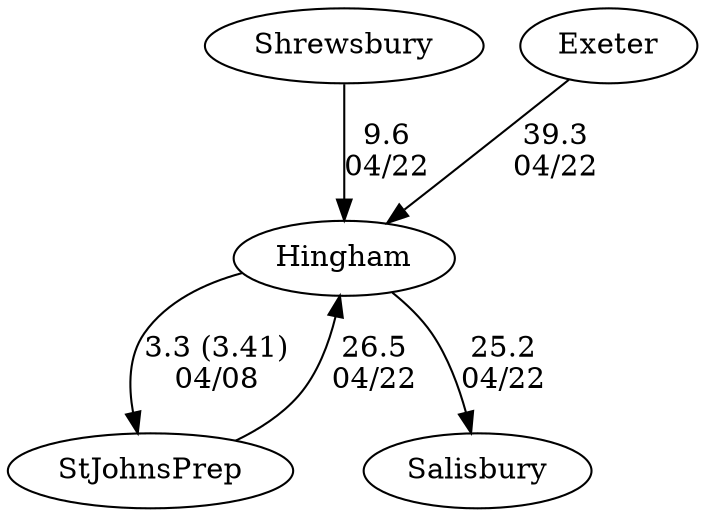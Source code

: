 digraph boys4eightsHingham {Hingham [URL="boys4eightsHinghamHingham.html"];Shrewsbury [URL="boys4eightsHinghamShrewsbury.html"];StJohnsPrep [URL="boys4eightsHinghamStJohnsPrep.html"];Exeter [URL="boys4eightsHinghamExeter.html"];Salisbury [URL="boys4eightsHinghamSalisbury.html"];Exeter -> Hingham[label="39.3
04/22", weight="61", tooltip="NEIRA Boys & Girls Eights,Exeter Invitational			
Distance: 1500 Conditions: Slight cross-head wind from Lane 6 Comments: Races were floating starts, please do not compare times. G1 started 100 meters over the line, G2 started 100 meters behind the line, G3 started 50 meters behind the line. A special thank you to St. John's and Shrewsbury for hosting the day. Exeter wins the Kent/Exeter point trophy. Kent win the inaugural Southborough Cup between Kent and St. John's in the B1 Race.
None", URL="http://www.row2k.com/results/resultspage.cfm?UID=400D210525A078B37DBC3D8532AEBFDB&cat=5", random="random"]; 
StJohnsPrep -> Hingham[label="26.5
04/22", weight="74", tooltip="NEIRA Boys & Girls Eights,Exeter Invitational			
Distance: 1500 Conditions: Slight cross-head wind from Lane 6 Comments: Races were floating starts, please do not compare times. G1 started 100 meters over the line, G2 started 100 meters behind the line, G3 started 50 meters behind the line. A special thank you to St. John's and Shrewsbury for hosting the day. Exeter wins the Kent/Exeter point trophy. Kent win the inaugural Southborough Cup between Kent and St. John's in the B1 Race.
None", URL="http://www.row2k.com/results/resultspage.cfm?UID=400D210525A078B37DBC3D8532AEBFDB&cat=5", random="random"]; 
Shrewsbury -> Hingham[label="9.6
04/22", weight="91", tooltip="NEIRA Boys & Girls Eights,Exeter Invitational			
Distance: 1500 Conditions: Slight cross-head wind from Lane 6 Comments: Races were floating starts, please do not compare times. G1 started 100 meters over the line, G2 started 100 meters behind the line, G3 started 50 meters behind the line. A special thank you to St. John's and Shrewsbury for hosting the day. Exeter wins the Kent/Exeter point trophy. Kent win the inaugural Southborough Cup between Kent and St. John's in the B1 Race.
None", URL="http://www.row2k.com/results/resultspage.cfm?UID=400D210525A078B37DBC3D8532AEBFDB&cat=5", random="random"]; 
Hingham -> Salisbury[label="25.2
04/22", weight="75", tooltip="NEIRA Boys & Girls Eights,Exeter Invitational			
Distance: 1500 Conditions: Slight cross-head wind from Lane 6 Comments: Races were floating starts, please do not compare times. G1 started 100 meters over the line, G2 started 100 meters behind the line, G3 started 50 meters behind the line. A special thank you to St. John's and Shrewsbury for hosting the day. Exeter wins the Kent/Exeter point trophy. Kent win the inaugural Southborough Cup between Kent and St. John's in the B1 Race.
None", URL="http://www.row2k.com/results/resultspage.cfm?UID=400D210525A078B37DBC3D8532AEBFDB&cat=5", random="random"]; 
Hingham -> StJohnsPrep[label="3.3 (3.41)
04/08", weight="97", tooltip="NEIRA Boys Eights,Hingham High School @ St. John’s Prep			
Distance: Approx 1450 meters Conditions: Racing conditions were calm for the first half of the course and all boats dealt with a significant crosswind the last half of all races. Comments: Thanks to Hingham for making the trip to St. John’s. Great day of racing with colds temps and a strong crosswind. Good start to the year for both crews!
None", URL="http://www.row2k.com/results/resultspage.cfm?UID=CA9581D726FD3B82392F9B41FE39C94A&cat=1", random="random"]}
